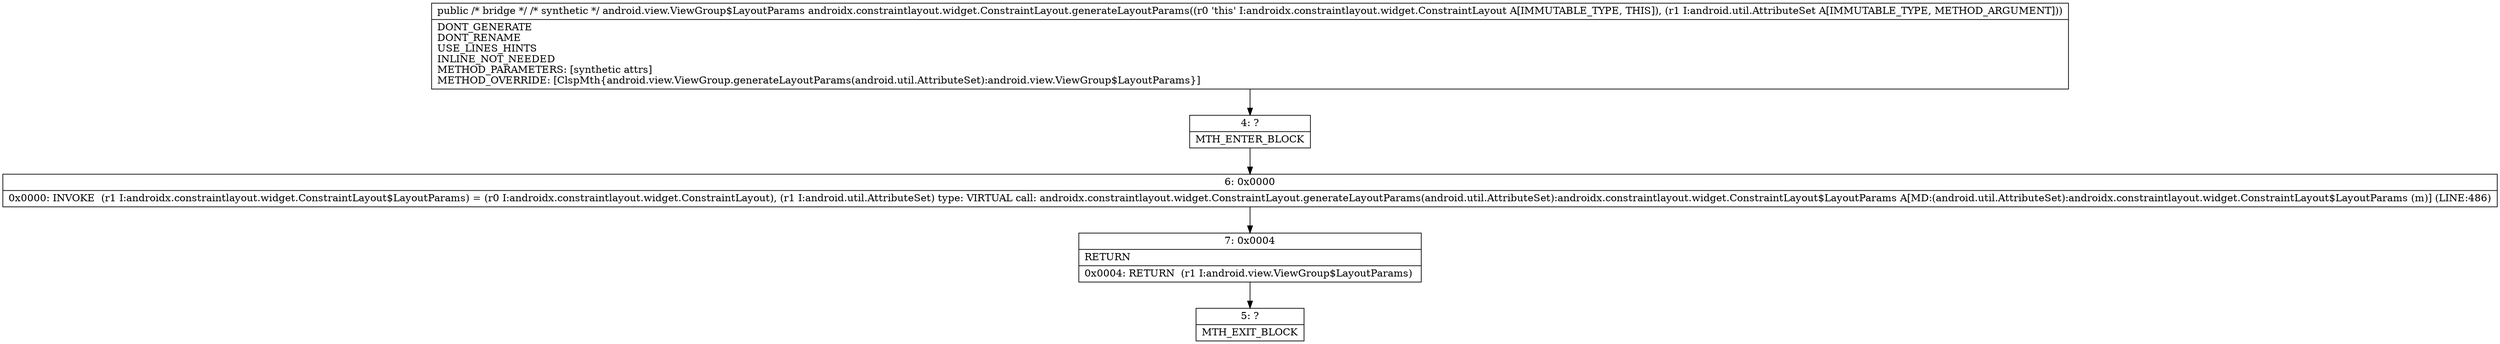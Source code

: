 digraph "CFG forandroidx.constraintlayout.widget.ConstraintLayout.generateLayoutParams(Landroid\/util\/AttributeSet;)Landroid\/view\/ViewGroup$LayoutParams;" {
Node_4 [shape=record,label="{4\:\ ?|MTH_ENTER_BLOCK\l}"];
Node_6 [shape=record,label="{6\:\ 0x0000|0x0000: INVOKE  (r1 I:androidx.constraintlayout.widget.ConstraintLayout$LayoutParams) = (r0 I:androidx.constraintlayout.widget.ConstraintLayout), (r1 I:android.util.AttributeSet) type: VIRTUAL call: androidx.constraintlayout.widget.ConstraintLayout.generateLayoutParams(android.util.AttributeSet):androidx.constraintlayout.widget.ConstraintLayout$LayoutParams A[MD:(android.util.AttributeSet):androidx.constraintlayout.widget.ConstraintLayout$LayoutParams (m)] (LINE:486)\l}"];
Node_7 [shape=record,label="{7\:\ 0x0004|RETURN\l|0x0004: RETURN  (r1 I:android.view.ViewGroup$LayoutParams) \l}"];
Node_5 [shape=record,label="{5\:\ ?|MTH_EXIT_BLOCK\l}"];
MethodNode[shape=record,label="{public \/* bridge *\/ \/* synthetic *\/ android.view.ViewGroup$LayoutParams androidx.constraintlayout.widget.ConstraintLayout.generateLayoutParams((r0 'this' I:androidx.constraintlayout.widget.ConstraintLayout A[IMMUTABLE_TYPE, THIS]), (r1 I:android.util.AttributeSet A[IMMUTABLE_TYPE, METHOD_ARGUMENT]))  | DONT_GENERATE\lDONT_RENAME\lUSE_LINES_HINTS\lINLINE_NOT_NEEDED\lMETHOD_PARAMETERS: [synthetic attrs]\lMETHOD_OVERRIDE: [ClspMth\{android.view.ViewGroup.generateLayoutParams(android.util.AttributeSet):android.view.ViewGroup$LayoutParams\}]\l}"];
MethodNode -> Node_4;Node_4 -> Node_6;
Node_6 -> Node_7;
Node_7 -> Node_5;
}

